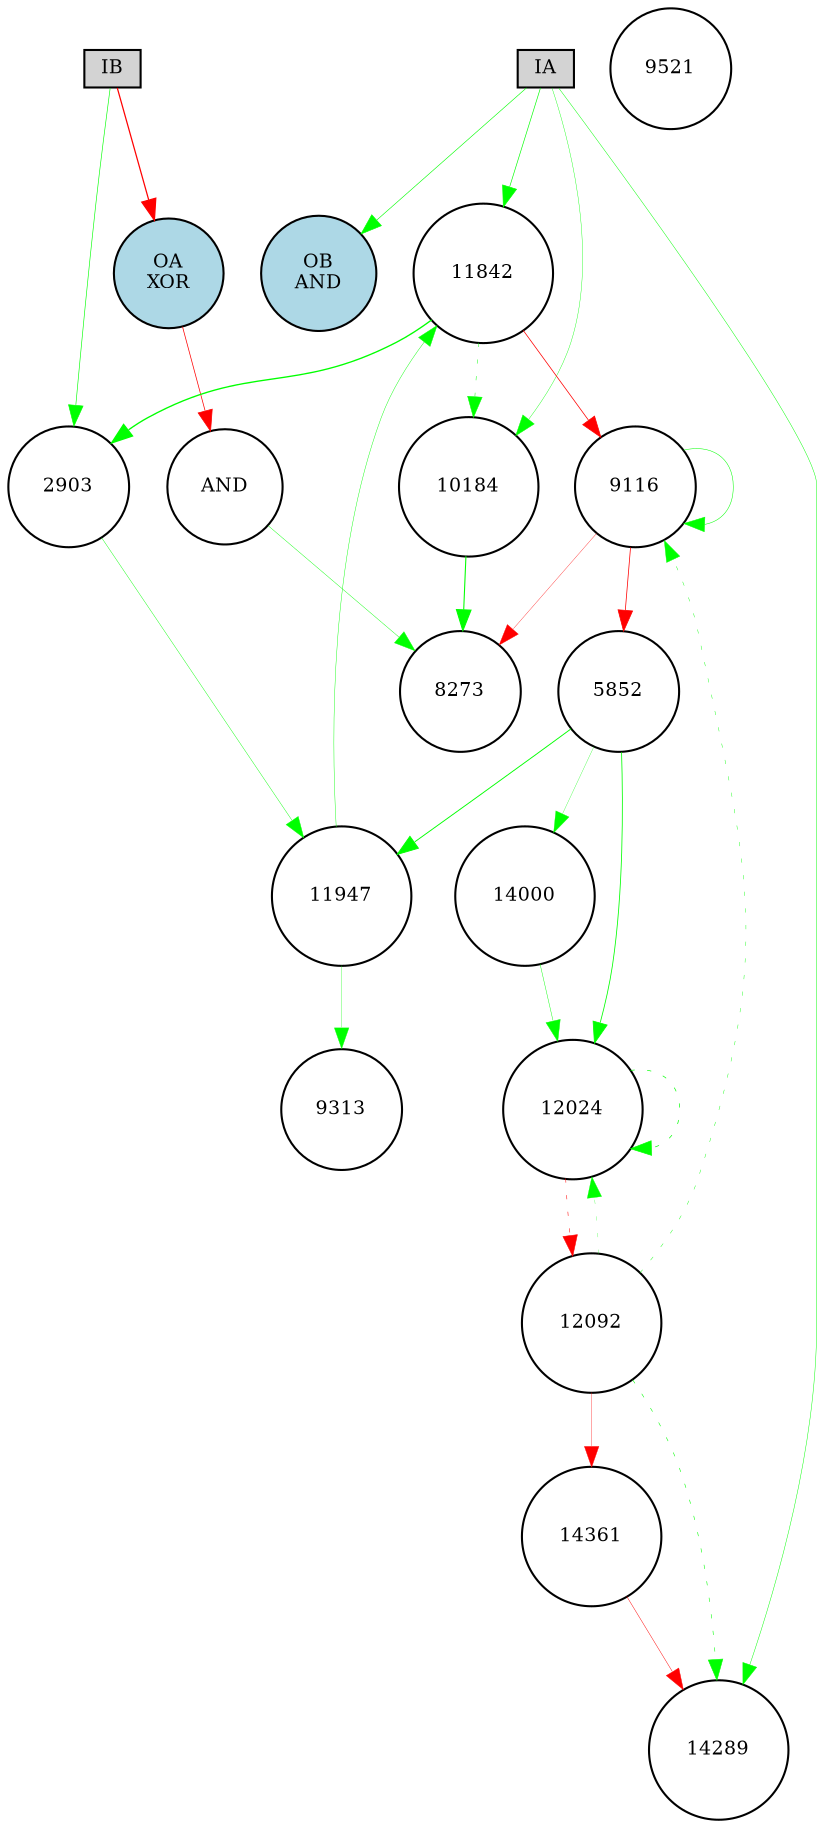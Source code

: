 digraph {
	node [fontsize=9 height=0.2 shape=circle width=0.2]
	IA [fillcolor=lightgray shape=box style=filled]
	IB [fillcolor=lightgray shape=box style=filled]
	"OA
XOR" [fillcolor=lightblue style=filled]
	"OB
AND" [fillcolor=lightblue style=filled]
	9313 [fillcolor=white style=filled]
	11842 [fillcolor=white style=filled]
	12092 [fillcolor=white style=filled]
	10184 [fillcolor=white style=filled]
	9116 [fillcolor=white style=filled]
	11947 [fillcolor=white style=filled]
	14000 [fillcolor=white style=filled]
	8273 [fillcolor=white style=filled]
	9521 [fillcolor=white style=filled]
	14289 [fillcolor=white style=filled]
	2903 [fillcolor=white style=filled]
	12024 [fillcolor=white style=filled]
	14361 [fillcolor=white style=filled]
	5852 [fillcolor=white style=filled]
	IB -> "OA
XOR" [color=red penwidth=0.597578960550803 style=solid]
	IA -> "OB
AND" [color=green penwidth=0.2882934305337479 style=solid]
	9116 -> 5852 [color=red penwidth=0.3625968942427118 style=solid]
	12024 -> 12024 [color=green penwidth=0.32436630898749397 style=dotted]
	12092 -> 12024 [color=green penwidth=0.12376922814366217 style=dotted]
	11842 -> 10184 [color=green penwidth=0.22203121340906762 style=dotted]
	2903 -> 11947 [color=green penwidth=0.20200955548739366 style=solid]
	12092 -> 9116 [color=green penwidth=0.1941974453254968 style=dotted]
	IA -> 10184 [color=green penwidth=0.1849300052607309 style=solid]
	10184 -> 8273 [color=green penwidth=0.5125378278374565 style=solid]
	IB -> 2903 [color=green penwidth=0.30217966587765194 style=solid]
	12024 -> 12092 [color=red penwidth=0.24976709038984923 style=dotted]
	5852 -> 12024 [color=green penwidth=0.3873299964692515 style=solid]
	11947 -> 11842 [color=green penwidth=0.20435404789919376 style=solid]
	9116 -> 8273 [color=red penwidth=0.15787650159043487 style=solid]
	AND -> 8273 [color=green penwidth=0.2003225234341109 style=solid]
	12092 -> 14289 [color=green penwidth=0.263456299161529 style=dotted]
	"OA
XOR" -> AND [color=red penwidth=0.34868618663860906 style=solid]
	11842 -> 9116 [color=red penwidth=0.3563618303768361 style=solid]
	12092 -> 14361 [color=red penwidth=0.16352911074400311 style=solid]
	14361 -> 14289 [color=red penwidth=0.2196363202502204 style=solid]
	14000 -> 12024 [color=green penwidth=0.20931131242223394 style=solid]
	9116 -> 9116 [color=green penwidth=0.24401765205598488 style=solid]
	5852 -> 11947 [color=green penwidth=0.44228513336621256 style=solid]
	5852 -> 14000 [color=green penwidth=0.13959725952580748 style=solid]
	IA -> 11842 [color=green penwidth=0.3145659215688239 style=solid]
	11947 -> 9313 [color=green penwidth=0.15301126960364847 style=solid]
	11842 -> 2903 [color=green penwidth=0.6446504896778084 style=solid]
	IA -> 14289 [color=green penwidth=0.22449507256640205 style=solid]
}
